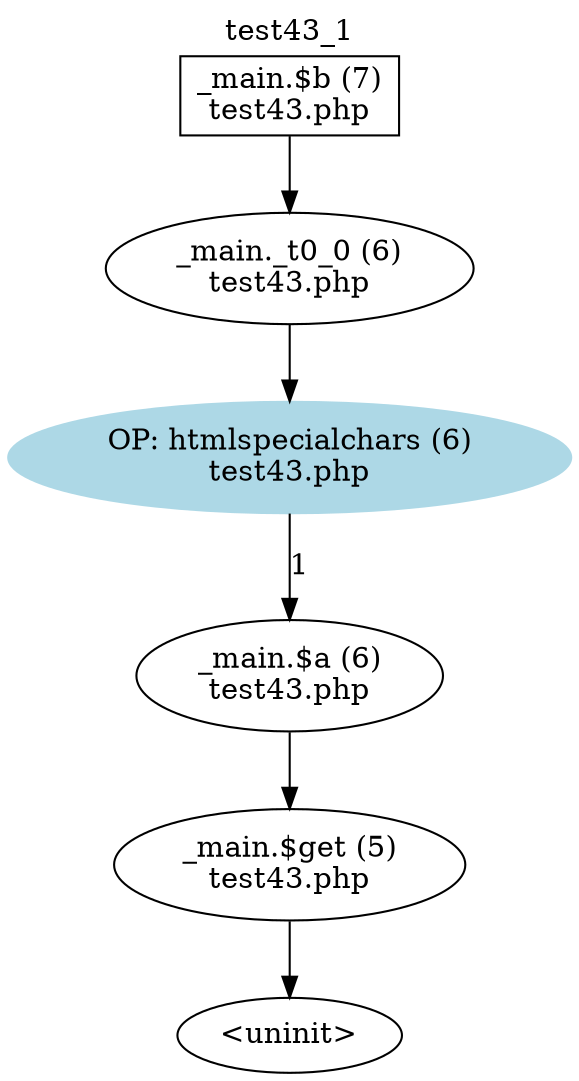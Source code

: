 digraph cfg {
  label="test43_1";
  labelloc=t;
  n1 [shape=box, label="_main.$b (7)\ntest43.php"];
  n2 [shape=ellipse, label="_main._t0_0 (6)\ntest43.php"];
  n3 [shape=ellipse, label="OP: htmlspecialchars (6)\ntest43.php",style=filled,color=lightblue];
  n4 [shape=ellipse, label="_main.$a (6)\ntest43.php"];
  n5 [shape=ellipse, label="_main.$get (5)\ntest43.php"];
  n6 [shape=ellipse, label="<uninit>"];
  n1 -> n2;
  n2 -> n3;
  n3 -> n4[label="1"];
  n4 -> n5;
  n5 -> n6;
}
